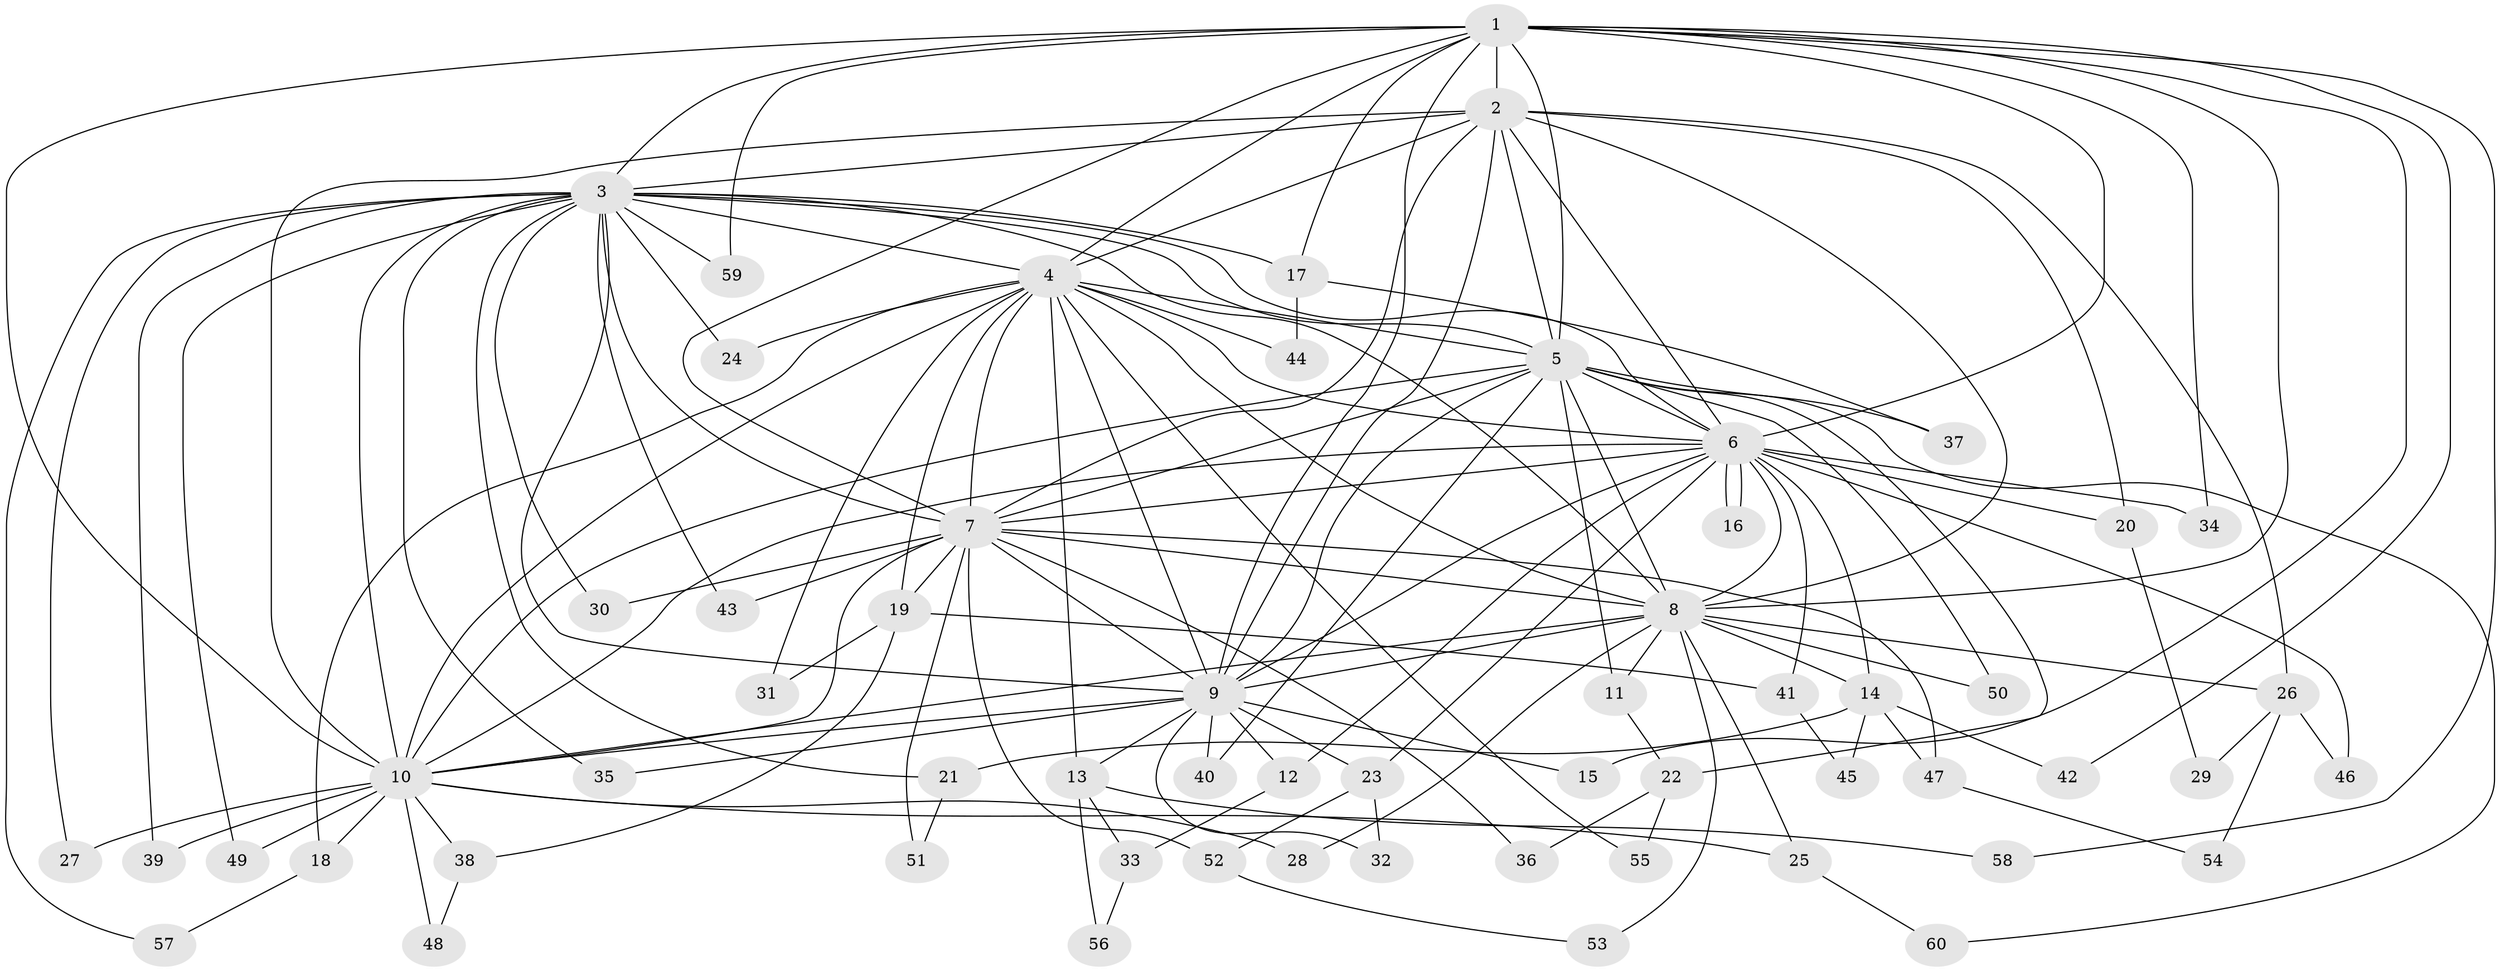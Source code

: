 // Generated by graph-tools (version 1.1) at 2025/49/03/09/25 03:49:37]
// undirected, 60 vertices, 145 edges
graph export_dot {
graph [start="1"]
  node [color=gray90,style=filled];
  1;
  2;
  3;
  4;
  5;
  6;
  7;
  8;
  9;
  10;
  11;
  12;
  13;
  14;
  15;
  16;
  17;
  18;
  19;
  20;
  21;
  22;
  23;
  24;
  25;
  26;
  27;
  28;
  29;
  30;
  31;
  32;
  33;
  34;
  35;
  36;
  37;
  38;
  39;
  40;
  41;
  42;
  43;
  44;
  45;
  46;
  47;
  48;
  49;
  50;
  51;
  52;
  53;
  54;
  55;
  56;
  57;
  58;
  59;
  60;
  1 -- 2;
  1 -- 3;
  1 -- 4;
  1 -- 5;
  1 -- 6;
  1 -- 7;
  1 -- 8;
  1 -- 9;
  1 -- 10;
  1 -- 15;
  1 -- 17;
  1 -- 34;
  1 -- 42;
  1 -- 58;
  1 -- 59;
  2 -- 3;
  2 -- 4;
  2 -- 5;
  2 -- 6;
  2 -- 7;
  2 -- 8;
  2 -- 9;
  2 -- 10;
  2 -- 20;
  2 -- 26;
  3 -- 4;
  3 -- 5;
  3 -- 6;
  3 -- 7;
  3 -- 8;
  3 -- 9;
  3 -- 10;
  3 -- 17;
  3 -- 21;
  3 -- 24;
  3 -- 27;
  3 -- 30;
  3 -- 35;
  3 -- 39;
  3 -- 43;
  3 -- 49;
  3 -- 57;
  3 -- 59;
  4 -- 5;
  4 -- 6;
  4 -- 7;
  4 -- 8;
  4 -- 9;
  4 -- 10;
  4 -- 13;
  4 -- 18;
  4 -- 19;
  4 -- 24;
  4 -- 31;
  4 -- 44;
  4 -- 55;
  5 -- 6;
  5 -- 7;
  5 -- 8;
  5 -- 9;
  5 -- 10;
  5 -- 11;
  5 -- 22;
  5 -- 37;
  5 -- 40;
  5 -- 50;
  5 -- 60;
  6 -- 7;
  6 -- 8;
  6 -- 9;
  6 -- 10;
  6 -- 12;
  6 -- 14;
  6 -- 16;
  6 -- 16;
  6 -- 20;
  6 -- 23;
  6 -- 34;
  6 -- 41;
  6 -- 46;
  7 -- 8;
  7 -- 9;
  7 -- 10;
  7 -- 19;
  7 -- 30;
  7 -- 36;
  7 -- 43;
  7 -- 47;
  7 -- 51;
  7 -- 52;
  8 -- 9;
  8 -- 10;
  8 -- 11;
  8 -- 14;
  8 -- 25;
  8 -- 26;
  8 -- 28;
  8 -- 50;
  8 -- 53;
  9 -- 10;
  9 -- 12;
  9 -- 13;
  9 -- 15;
  9 -- 23;
  9 -- 32;
  9 -- 35;
  9 -- 40;
  10 -- 18;
  10 -- 25;
  10 -- 27;
  10 -- 28;
  10 -- 38;
  10 -- 39;
  10 -- 48;
  10 -- 49;
  11 -- 22;
  12 -- 33;
  13 -- 33;
  13 -- 56;
  13 -- 58;
  14 -- 21;
  14 -- 42;
  14 -- 45;
  14 -- 47;
  17 -- 37;
  17 -- 44;
  18 -- 57;
  19 -- 31;
  19 -- 38;
  19 -- 41;
  20 -- 29;
  21 -- 51;
  22 -- 36;
  22 -- 55;
  23 -- 32;
  23 -- 52;
  25 -- 60;
  26 -- 29;
  26 -- 46;
  26 -- 54;
  33 -- 56;
  38 -- 48;
  41 -- 45;
  47 -- 54;
  52 -- 53;
}
